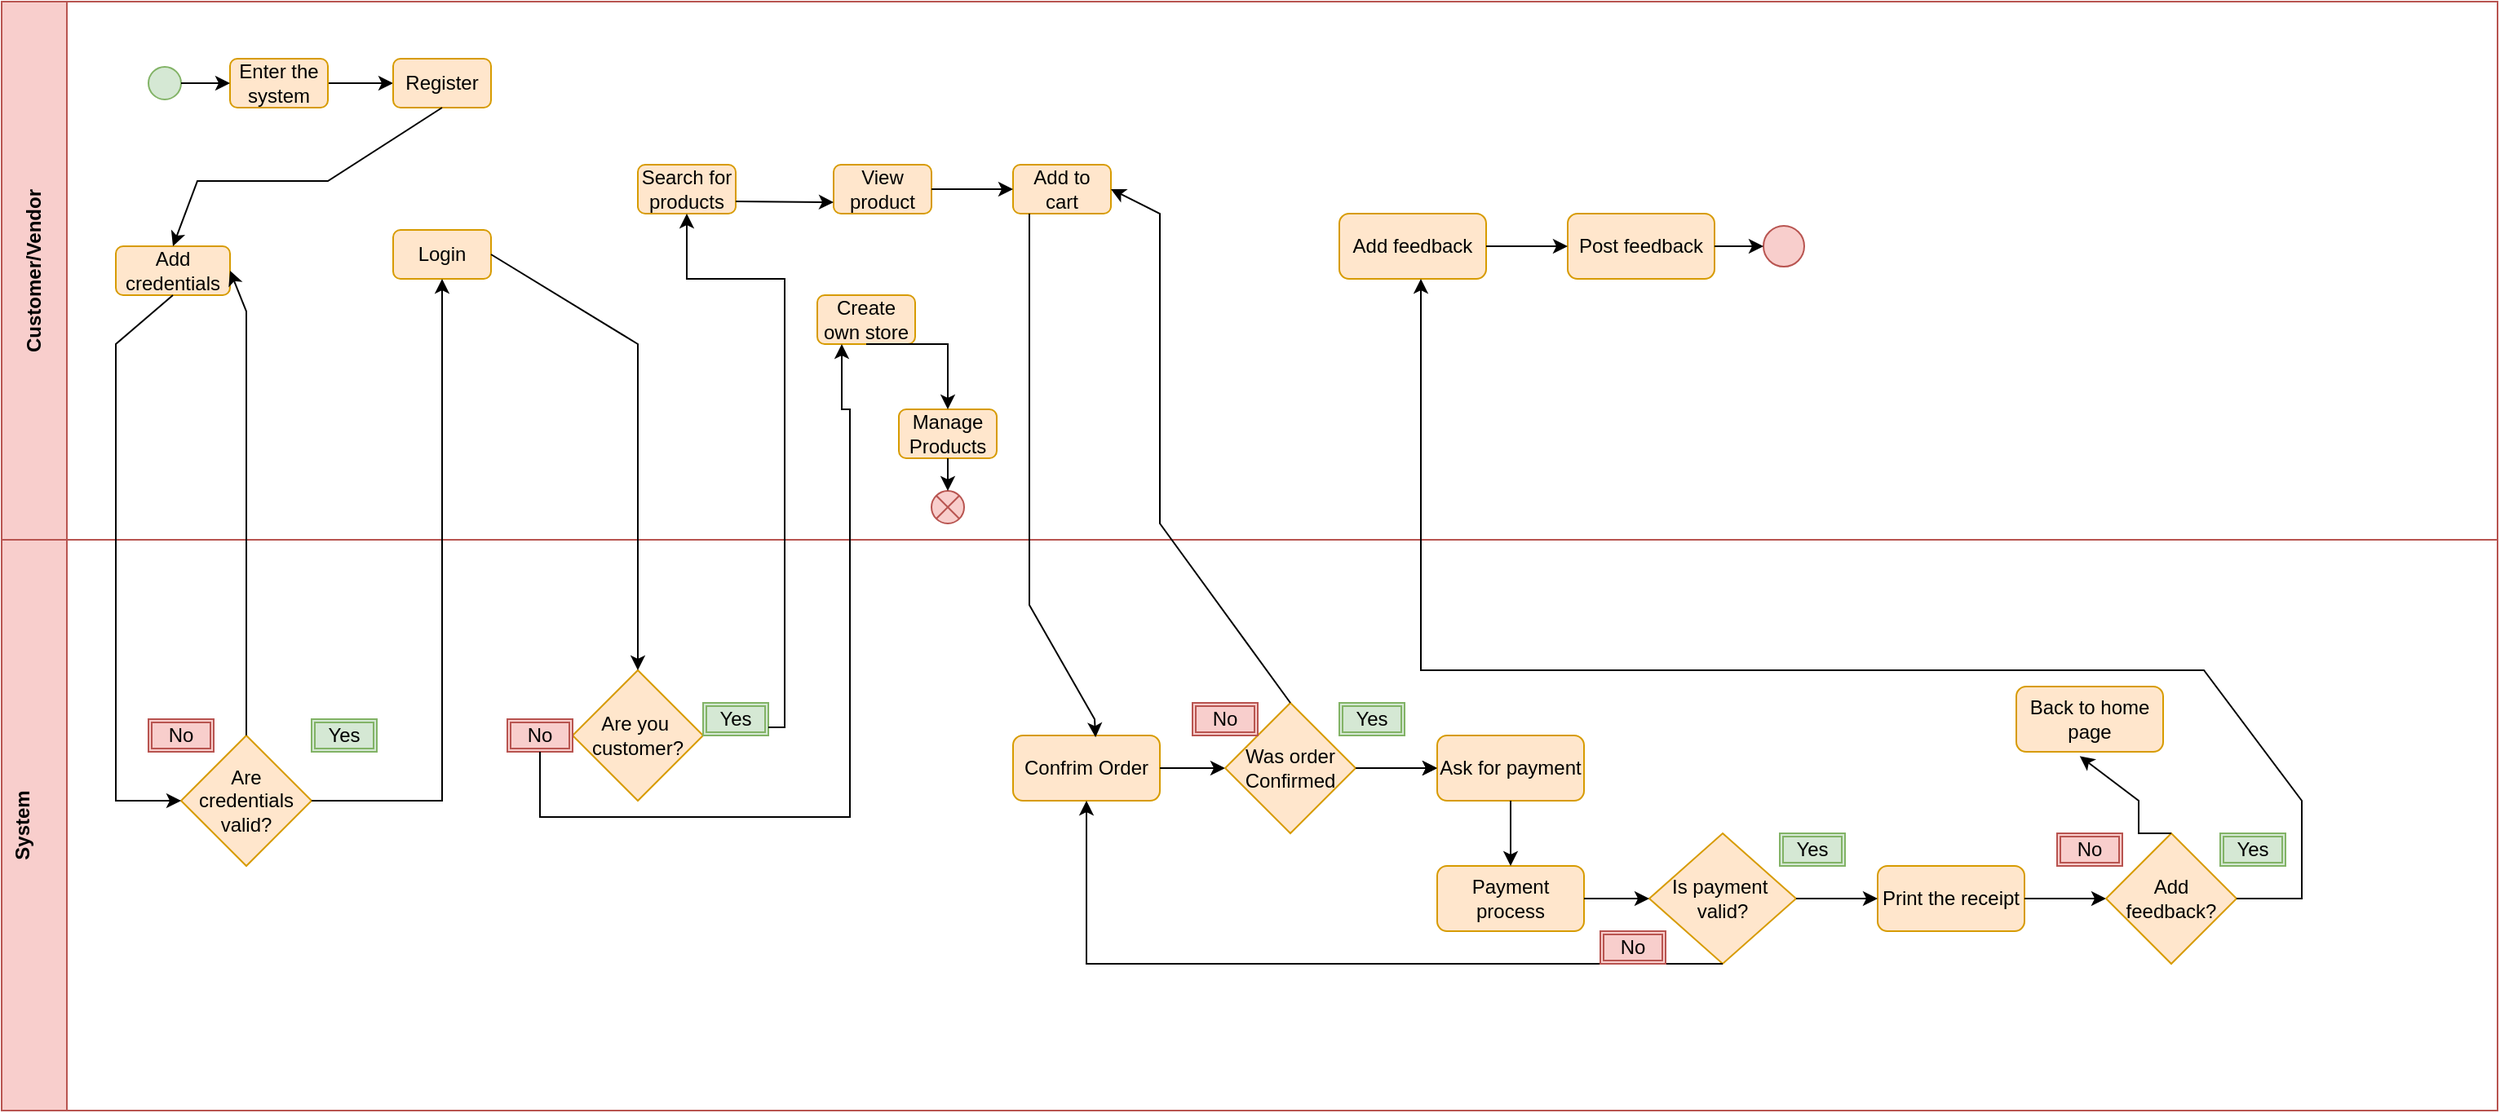<mxfile version="20.8.16" type="device"><diagram name="Page-1" id="TKSiNdN4WHzU6lkDu-Uy"><mxGraphModel dx="1293" dy="596" grid="1" gridSize="10" guides="1" tooltips="1" connect="1" arrows="1" fold="1" page="1" pageScale="1" pageWidth="850" pageHeight="1100" math="0" shadow="0"><root><mxCell id="0"/><mxCell id="1" parent="0"/><mxCell id="4DjwEqCMdelDKmvpuop5-2" value="" style="swimlane;horizontal=0;whiteSpace=wrap;html=1;startSize=40;fillColor=#f8cecc;strokeColor=#b85450;" parent="1" vertex="1"><mxGeometry x="130" y="350" width="1530" height="680" as="geometry"/></mxCell><mxCell id="4DjwEqCMdelDKmvpuop5-5" value="" style="ellipse;whiteSpace=wrap;html=1;aspect=fixed;fillColor=#d5e8d4;strokeColor=#82b366;" parent="4DjwEqCMdelDKmvpuop5-2" vertex="1"><mxGeometry x="90" y="40" width="20" height="20" as="geometry"/></mxCell><mxCell id="4DjwEqCMdelDKmvpuop5-11" value="" style="edgeStyle=orthogonalEdgeStyle;rounded=0;orthogonalLoop=1;jettySize=auto;html=1;" parent="4DjwEqCMdelDKmvpuop5-2" source="4DjwEqCMdelDKmvpuop5-8" target="4DjwEqCMdelDKmvpuop5-9" edge="1"><mxGeometry relative="1" as="geometry"/></mxCell><mxCell id="4DjwEqCMdelDKmvpuop5-8" value="Enter the system" style="rounded=1;whiteSpace=wrap;html=1;fillColor=#ffe6cc;strokeColor=#d79b00;" parent="4DjwEqCMdelDKmvpuop5-2" vertex="1"><mxGeometry x="140" y="35" width="60" height="30" as="geometry"/></mxCell><mxCell id="4DjwEqCMdelDKmvpuop5-7" value="" style="endArrow=classic;html=1;rounded=0;exitX=1;exitY=0.5;exitDx=0;exitDy=0;" parent="4DjwEqCMdelDKmvpuop5-2" source="4DjwEqCMdelDKmvpuop5-5" target="4DjwEqCMdelDKmvpuop5-8" edge="1"><mxGeometry width="50" height="50" relative="1" as="geometry"><mxPoint x="360" y="200" as="sourcePoint"/><mxPoint x="140" y="50" as="targetPoint"/></mxGeometry></mxCell><mxCell id="4DjwEqCMdelDKmvpuop5-9" value="Register" style="rounded=1;whiteSpace=wrap;html=1;fillColor=#ffe6cc;strokeColor=#d79b00;" parent="4DjwEqCMdelDKmvpuop5-2" vertex="1"><mxGeometry x="240" y="35" width="60" height="30" as="geometry"/></mxCell><mxCell id="4DjwEqCMdelDKmvpuop5-14" value="Add credentials&lt;br&gt;" style="rounded=1;whiteSpace=wrap;html=1;fillColor=#ffe6cc;strokeColor=#d79b00;" parent="4DjwEqCMdelDKmvpuop5-2" vertex="1"><mxGeometry x="70" y="150" width="70" height="30" as="geometry"/></mxCell><mxCell id="4DjwEqCMdelDKmvpuop5-17" value="" style="endArrow=classic;html=1;rounded=0;exitX=0.5;exitY=1;exitDx=0;exitDy=0;entryX=0.5;entryY=0;entryDx=0;entryDy=0;" parent="4DjwEqCMdelDKmvpuop5-2" source="4DjwEqCMdelDKmvpuop5-9" target="4DjwEqCMdelDKmvpuop5-14" edge="1"><mxGeometry width="50" height="50" relative="1" as="geometry"><mxPoint x="360" y="170" as="sourcePoint"/><mxPoint x="410" y="120" as="targetPoint"/><Array as="points"><mxPoint x="200" y="110"/><mxPoint x="120" y="110"/></Array></mxGeometry></mxCell><mxCell id="4DjwEqCMdelDKmvpuop5-4" value="System&lt;br&gt;&lt;br&gt;" style="swimlane;horizontal=0;whiteSpace=wrap;html=1;startSize=40;fillColor=#f8cecc;strokeColor=#b85450;" parent="4DjwEqCMdelDKmvpuop5-2" vertex="1"><mxGeometry y="330" width="1530" height="350" as="geometry"/></mxCell><mxCell id="4DjwEqCMdelDKmvpuop5-13" value="Are credentials valid?" style="rhombus;whiteSpace=wrap;html=1;fillColor=#ffe6cc;strokeColor=#d79b00;" parent="4DjwEqCMdelDKmvpuop5-4" vertex="1"><mxGeometry x="110" y="120" width="80" height="80" as="geometry"/></mxCell><mxCell id="4DjwEqCMdelDKmvpuop5-22" value="No" style="shape=ext;double=1;rounded=0;whiteSpace=wrap;html=1;fillColor=#f8cecc;strokeColor=#b85450;" parent="4DjwEqCMdelDKmvpuop5-4" vertex="1"><mxGeometry x="90" y="110" width="40" height="20" as="geometry"/></mxCell><mxCell id="4DjwEqCMdelDKmvpuop5-23" value="Yes" style="shape=ext;double=1;rounded=0;whiteSpace=wrap;html=1;fillColor=#d5e8d4;strokeColor=#82b366;" parent="4DjwEqCMdelDKmvpuop5-4" vertex="1"><mxGeometry x="190" y="110" width="40" height="20" as="geometry"/></mxCell><mxCell id="4DjwEqCMdelDKmvpuop5-29" value="Are you&amp;nbsp; customer?" style="rhombus;whiteSpace=wrap;html=1;fillColor=#ffe6cc;strokeColor=#d79b00;" parent="4DjwEqCMdelDKmvpuop5-4" vertex="1"><mxGeometry x="350" y="80" width="80" height="80" as="geometry"/></mxCell><mxCell id="4DjwEqCMdelDKmvpuop5-31" value="Yes" style="shape=ext;double=1;rounded=0;whiteSpace=wrap;html=1;fillColor=#d5e8d4;strokeColor=#82b366;" parent="4DjwEqCMdelDKmvpuop5-4" vertex="1"><mxGeometry x="430" y="100" width="40" height="20" as="geometry"/></mxCell><mxCell id="4DjwEqCMdelDKmvpuop5-32" value="No" style="shape=ext;double=1;rounded=0;whiteSpace=wrap;html=1;fillColor=#f8cecc;strokeColor=#b85450;" parent="4DjwEqCMdelDKmvpuop5-4" vertex="1"><mxGeometry x="310" y="110" width="40" height="20" as="geometry"/></mxCell><mxCell id="4DjwEqCMdelDKmvpuop5-44" value="Confrim Order" style="rounded=1;whiteSpace=wrap;html=1;fillColor=#ffe6cc;strokeColor=#d79b00;" parent="4DjwEqCMdelDKmvpuop5-4" vertex="1"><mxGeometry x="620" y="120" width="90" height="40" as="geometry"/></mxCell><mxCell id="4DjwEqCMdelDKmvpuop5-49" value="" style="endArrow=classic;html=1;rounded=0;exitX=1;exitY=0.5;exitDx=0;exitDy=0;entryX=0;entryY=0.5;entryDx=0;entryDy=0;" parent="4DjwEqCMdelDKmvpuop5-4" source="4DjwEqCMdelDKmvpuop5-44" edge="1"><mxGeometry width="50" height="50" relative="1" as="geometry"><mxPoint x="670" y="140" as="sourcePoint"/><mxPoint x="750" y="140" as="targetPoint"/></mxGeometry></mxCell><mxCell id="4DjwEqCMdelDKmvpuop5-50" value="Yes" style="shape=ext;double=1;rounded=0;whiteSpace=wrap;html=1;fillColor=#d5e8d4;strokeColor=#82b366;" parent="4DjwEqCMdelDKmvpuop5-4" vertex="1"><mxGeometry x="820" y="100" width="40" height="20" as="geometry"/></mxCell><mxCell id="4DjwEqCMdelDKmvpuop5-71" value="" style="edgeStyle=orthogonalEdgeStyle;rounded=0;orthogonalLoop=1;jettySize=auto;html=1;" parent="4DjwEqCMdelDKmvpuop5-4" source="4DjwEqCMdelDKmvpuop5-51" target="4DjwEqCMdelDKmvpuop5-56" edge="1"><mxGeometry relative="1" as="geometry"/></mxCell><mxCell id="4DjwEqCMdelDKmvpuop5-51" value="Was order Confirmed" style="rhombus;whiteSpace=wrap;html=1;fillColor=#ffe6cc;strokeColor=#d79b00;" parent="4DjwEqCMdelDKmvpuop5-4" vertex="1"><mxGeometry x="750" y="100" width="80" height="80" as="geometry"/></mxCell><mxCell id="4DjwEqCMdelDKmvpuop5-52" value="No" style="shape=ext;double=1;rounded=0;whiteSpace=wrap;html=1;fillColor=#f8cecc;strokeColor=#b85450;" parent="4DjwEqCMdelDKmvpuop5-4" vertex="1"><mxGeometry x="730" y="100" width="40" height="20" as="geometry"/></mxCell><mxCell id="4DjwEqCMdelDKmvpuop5-56" value="Ask for payment" style="rounded=1;whiteSpace=wrap;html=1;fillColor=#ffe6cc;strokeColor=#d79b00;" parent="4DjwEqCMdelDKmvpuop5-4" vertex="1"><mxGeometry x="880" y="120" width="90" height="40" as="geometry"/></mxCell><mxCell id="4DjwEqCMdelDKmvpuop5-58" value="Is payment&amp;nbsp; valid?" style="rhombus;whiteSpace=wrap;html=1;fillColor=#ffe6cc;strokeColor=#d79b00;" parent="4DjwEqCMdelDKmvpuop5-4" vertex="1"><mxGeometry x="1010" y="180" width="90" height="80" as="geometry"/></mxCell><mxCell id="4DjwEqCMdelDKmvpuop5-60" value="No" style="shape=ext;double=1;rounded=0;whiteSpace=wrap;html=1;fillColor=#f8cecc;strokeColor=#b85450;" parent="4DjwEqCMdelDKmvpuop5-4" vertex="1"><mxGeometry x="1260" y="180" width="40" height="20" as="geometry"/></mxCell><mxCell id="4DjwEqCMdelDKmvpuop5-61" value="Yes" style="shape=ext;double=1;rounded=0;whiteSpace=wrap;html=1;fillColor=#d5e8d4;strokeColor=#82b366;" parent="4DjwEqCMdelDKmvpuop5-4" vertex="1"><mxGeometry x="1090" y="180" width="40" height="20" as="geometry"/></mxCell><mxCell id="4DjwEqCMdelDKmvpuop5-63" value="Payment process" style="rounded=1;whiteSpace=wrap;html=1;fillColor=#ffe6cc;strokeColor=#d79b00;" parent="4DjwEqCMdelDKmvpuop5-4" vertex="1"><mxGeometry x="880" y="200" width="90" height="40" as="geometry"/></mxCell><mxCell id="4DjwEqCMdelDKmvpuop5-66" value="" style="endArrow=classic;html=1;rounded=0;exitX=0.5;exitY=1;exitDx=0;exitDy=0;entryX=0.5;entryY=0;entryDx=0;entryDy=0;" parent="4DjwEqCMdelDKmvpuop5-4" source="4DjwEqCMdelDKmvpuop5-56" target="4DjwEqCMdelDKmvpuop5-63" edge="1"><mxGeometry width="50" height="50" relative="1" as="geometry"><mxPoint x="860" y="140" as="sourcePoint"/><mxPoint x="910" y="90" as="targetPoint"/></mxGeometry></mxCell><mxCell id="4DjwEqCMdelDKmvpuop5-68" value="" style="endArrow=classic;html=1;rounded=0;exitX=1;exitY=0.5;exitDx=0;exitDy=0;entryX=0;entryY=0.5;entryDx=0;entryDy=0;" parent="4DjwEqCMdelDKmvpuop5-4" source="4DjwEqCMdelDKmvpuop5-63" target="4DjwEqCMdelDKmvpuop5-58" edge="1"><mxGeometry width="50" height="50" relative="1" as="geometry"><mxPoint x="860" y="130" as="sourcePoint"/><mxPoint x="910" y="80" as="targetPoint"/></mxGeometry></mxCell><mxCell id="4DjwEqCMdelDKmvpuop5-72" value="" style="endArrow=classic;html=1;rounded=0;exitX=0.5;exitY=1;exitDx=0;exitDy=0;entryX=0.5;entryY=1;entryDx=0;entryDy=0;" parent="4DjwEqCMdelDKmvpuop5-4" source="4DjwEqCMdelDKmvpuop5-58" target="4DjwEqCMdelDKmvpuop5-44" edge="1"><mxGeometry width="50" height="50" relative="1" as="geometry"><mxPoint x="830" y="150" as="sourcePoint"/><mxPoint x="880" y="100" as="targetPoint"/><Array as="points"><mxPoint x="665" y="260"/></Array></mxGeometry></mxCell><mxCell id="4DjwEqCMdelDKmvpuop5-74" value="Print the receipt" style="rounded=1;whiteSpace=wrap;html=1;fillColor=#ffe6cc;strokeColor=#d79b00;" parent="4DjwEqCMdelDKmvpuop5-4" vertex="1"><mxGeometry x="1150" y="200" width="90" height="40" as="geometry"/></mxCell><mxCell id="4DjwEqCMdelDKmvpuop5-78" value="" style="endArrow=classic;html=1;rounded=0;exitX=1;exitY=0.5;exitDx=0;exitDy=0;entryX=0;entryY=0.5;entryDx=0;entryDy=0;" parent="4DjwEqCMdelDKmvpuop5-4" source="4DjwEqCMdelDKmvpuop5-74" edge="1"><mxGeometry width="50" height="50" relative="1" as="geometry"><mxPoint x="1090" y="160" as="sourcePoint"/><mxPoint x="1290" y="220" as="targetPoint"/></mxGeometry></mxCell><mxCell id="4DjwEqCMdelDKmvpuop5-79" value="Add feedback?" style="rhombus;whiteSpace=wrap;html=1;fillColor=#ffe6cc;strokeColor=#d79b00;" parent="4DjwEqCMdelDKmvpuop5-4" vertex="1"><mxGeometry x="1290" y="180" width="80" height="80" as="geometry"/></mxCell><mxCell id="4DjwEqCMdelDKmvpuop5-129" value="No" style="shape=ext;double=1;rounded=0;whiteSpace=wrap;html=1;fillColor=#f8cecc;strokeColor=#b85450;" parent="4DjwEqCMdelDKmvpuop5-4" vertex="1"><mxGeometry x="980" y="240" width="40" height="20" as="geometry"/></mxCell><mxCell id="4DjwEqCMdelDKmvpuop5-80" value="Yes" style="shape=ext;double=1;rounded=0;whiteSpace=wrap;html=1;fillColor=#d5e8d4;strokeColor=#82b366;" parent="4DjwEqCMdelDKmvpuop5-4" vertex="1"><mxGeometry x="1360" y="180" width="40" height="20" as="geometry"/></mxCell><mxCell id="4DjwEqCMdelDKmvpuop5-133" value="Back to home page" style="rounded=1;whiteSpace=wrap;html=1;fillColor=#ffe6cc;strokeColor=#d79b00;" parent="4DjwEqCMdelDKmvpuop5-4" vertex="1"><mxGeometry x="1235" y="90" width="90" height="40" as="geometry"/></mxCell><mxCell id="4DjwEqCMdelDKmvpuop5-134" value="" style="endArrow=classic;html=1;rounded=0;exitX=0.5;exitY=0;exitDx=0;exitDy=0;entryX=0.432;entryY=1.067;entryDx=0;entryDy=0;entryPerimeter=0;" parent="4DjwEqCMdelDKmvpuop5-4" source="4DjwEqCMdelDKmvpuop5-79" target="4DjwEqCMdelDKmvpuop5-133" edge="1"><mxGeometry width="50" height="50" relative="1" as="geometry"><mxPoint x="1250" y="170" as="sourcePoint"/><mxPoint x="1300" y="120" as="targetPoint"/><Array as="points"><mxPoint x="1310" y="180"/><mxPoint x="1310" y="160"/></Array></mxGeometry></mxCell><mxCell id="4DjwEqCMdelDKmvpuop5-19" value="" style="endArrow=classic;html=1;rounded=0;entryX=0;entryY=0.5;entryDx=0;entryDy=0;exitX=0.5;exitY=1;exitDx=0;exitDy=0;" parent="4DjwEqCMdelDKmvpuop5-2" source="4DjwEqCMdelDKmvpuop5-14" target="4DjwEqCMdelDKmvpuop5-13" edge="1"><mxGeometry width="50" height="50" relative="1" as="geometry"><mxPoint x="370" y="240" as="sourcePoint"/><mxPoint x="420" y="190" as="targetPoint"/><Array as="points"><mxPoint x="70" y="210"/><mxPoint x="70" y="250"/><mxPoint x="70" y="490"/></Array></mxGeometry></mxCell><mxCell id="4DjwEqCMdelDKmvpuop5-20" value="" style="endArrow=classic;html=1;rounded=0;exitX=0.5;exitY=0;exitDx=0;exitDy=0;entryX=1;entryY=0.5;entryDx=0;entryDy=0;" parent="4DjwEqCMdelDKmvpuop5-2" source="4DjwEqCMdelDKmvpuop5-13" target="4DjwEqCMdelDKmvpuop5-14" edge="1"><mxGeometry width="50" height="50" relative="1" as="geometry"><mxPoint x="370" y="240" as="sourcePoint"/><mxPoint x="420" y="190" as="targetPoint"/><Array as="points"><mxPoint x="150" y="210"/><mxPoint x="150" y="190"/></Array></mxGeometry></mxCell><mxCell id="4DjwEqCMdelDKmvpuop5-26" value="Login" style="rounded=1;whiteSpace=wrap;html=1;fillColor=#ffe6cc;strokeColor=#d79b00;" parent="4DjwEqCMdelDKmvpuop5-2" vertex="1"><mxGeometry x="240" y="140" width="60" height="30" as="geometry"/></mxCell><mxCell id="4DjwEqCMdelDKmvpuop5-27" value="" style="endArrow=classic;html=1;rounded=0;exitX=1;exitY=0.5;exitDx=0;exitDy=0;entryX=0.5;entryY=1;entryDx=0;entryDy=0;" parent="4DjwEqCMdelDKmvpuop5-2" source="4DjwEqCMdelDKmvpuop5-13" target="4DjwEqCMdelDKmvpuop5-26" edge="1"><mxGeometry width="50" height="50" relative="1" as="geometry"><mxPoint x="340" y="300" as="sourcePoint"/><mxPoint x="390" y="250" as="targetPoint"/><Array as="points"><mxPoint x="270" y="490"/></Array></mxGeometry></mxCell><mxCell id="4DjwEqCMdelDKmvpuop5-30" value="" style="endArrow=classic;html=1;rounded=0;exitX=1;exitY=0.5;exitDx=0;exitDy=0;entryX=0.5;entryY=0;entryDx=0;entryDy=0;" parent="4DjwEqCMdelDKmvpuop5-2" source="4DjwEqCMdelDKmvpuop5-26" target="4DjwEqCMdelDKmvpuop5-29" edge="1"><mxGeometry width="50" height="50" relative="1" as="geometry"><mxPoint x="370" y="310" as="sourcePoint"/><mxPoint x="420" y="260" as="targetPoint"/><Array as="points"><mxPoint x="390" y="210"/></Array></mxGeometry></mxCell><mxCell id="4DjwEqCMdelDKmvpuop5-34" value="Search for products" style="rounded=1;whiteSpace=wrap;html=1;fillColor=#ffe6cc;strokeColor=#d79b00;" parent="4DjwEqCMdelDKmvpuop5-2" vertex="1"><mxGeometry x="390" y="100" width="60" height="30" as="geometry"/></mxCell><mxCell id="4DjwEqCMdelDKmvpuop5-36" value="Create own store" style="rounded=1;whiteSpace=wrap;html=1;fillColor=#ffe6cc;strokeColor=#d79b00;" parent="4DjwEqCMdelDKmvpuop5-2" vertex="1"><mxGeometry x="500" y="180" width="60" height="30" as="geometry"/></mxCell><mxCell id="4DjwEqCMdelDKmvpuop5-38" value="Add to cart" style="rounded=1;whiteSpace=wrap;html=1;fillColor=#ffe6cc;strokeColor=#d79b00;" parent="4DjwEqCMdelDKmvpuop5-2" vertex="1"><mxGeometry x="620" y="100" width="60" height="30" as="geometry"/></mxCell><mxCell id="4DjwEqCMdelDKmvpuop5-37" value="View product" style="rounded=1;whiteSpace=wrap;html=1;fillColor=#ffe6cc;strokeColor=#d79b00;" parent="4DjwEqCMdelDKmvpuop5-2" vertex="1"><mxGeometry x="510" y="100" width="60" height="30" as="geometry"/></mxCell><mxCell id="4DjwEqCMdelDKmvpuop5-33" style="edgeStyle=orthogonalEdgeStyle;rounded=0;orthogonalLoop=1;jettySize=auto;html=1;exitX=1;exitY=0.75;exitDx=0;exitDy=0;entryX=0.5;entryY=1;entryDx=0;entryDy=0;" parent="4DjwEqCMdelDKmvpuop5-2" source="4DjwEqCMdelDKmvpuop5-31" target="4DjwEqCMdelDKmvpuop5-34" edge="1"><mxGeometry relative="1" as="geometry"><mxPoint x="500" y="210" as="targetPoint"/><Array as="points"><mxPoint x="480" y="445"/><mxPoint x="480" y="170"/><mxPoint x="420" y="170"/></Array></mxGeometry></mxCell><mxCell id="4DjwEqCMdelDKmvpuop5-41" value="" style="endArrow=classic;html=1;rounded=0;exitX=1;exitY=0.75;exitDx=0;exitDy=0;" parent="4DjwEqCMdelDKmvpuop5-2" source="4DjwEqCMdelDKmvpuop5-34" edge="1"><mxGeometry width="50" height="50" relative="1" as="geometry"><mxPoint x="550" y="240" as="sourcePoint"/><mxPoint x="510" y="123" as="targetPoint"/><Array as="points"/></mxGeometry></mxCell><mxCell id="4DjwEqCMdelDKmvpuop5-43" value="" style="endArrow=classic;html=1;rounded=0;exitX=1;exitY=0.5;exitDx=0;exitDy=0;" parent="4DjwEqCMdelDKmvpuop5-2" source="4DjwEqCMdelDKmvpuop5-37" edge="1"><mxGeometry width="50" height="50" relative="1" as="geometry"><mxPoint x="620" y="114.6" as="sourcePoint"/><mxPoint x="620" y="115" as="targetPoint"/></mxGeometry></mxCell><mxCell id="4DjwEqCMdelDKmvpuop5-45" value="" style="endArrow=classic;html=1;rounded=0;entryX=0.562;entryY=0.029;entryDx=0;entryDy=0;entryPerimeter=0;" parent="4DjwEqCMdelDKmvpuop5-2" target="4DjwEqCMdelDKmvpuop5-44" edge="1"><mxGeometry width="50" height="50" relative="1" as="geometry"><mxPoint x="630" y="130" as="sourcePoint"/><mxPoint x="570" y="280" as="targetPoint"/><Array as="points"><mxPoint x="630" y="170"/><mxPoint x="630" y="290"/><mxPoint x="630" y="370"/><mxPoint x="670" y="440"/></Array></mxGeometry></mxCell><mxCell id="4DjwEqCMdelDKmvpuop5-54" value="" style="endArrow=classic;html=1;rounded=0;exitX=0.5;exitY=0;exitDx=0;exitDy=0;entryX=1;entryY=0.5;entryDx=0;entryDy=0;" parent="4DjwEqCMdelDKmvpuop5-2" source="4DjwEqCMdelDKmvpuop5-51" target="4DjwEqCMdelDKmvpuop5-38" edge="1"><mxGeometry width="50" height="50" relative="1" as="geometry"><mxPoint x="710" y="390" as="sourcePoint"/><mxPoint x="760" y="340" as="targetPoint"/><Array as="points"><mxPoint x="710" y="320"/><mxPoint x="710" y="170"/><mxPoint x="710" y="130"/></Array></mxGeometry></mxCell><mxCell id="4DjwEqCMdelDKmvpuop5-35" style="edgeStyle=orthogonalEdgeStyle;rounded=0;orthogonalLoop=1;jettySize=auto;html=1;entryX=0.25;entryY=1;entryDx=0;entryDy=0;" parent="4DjwEqCMdelDKmvpuop5-2" source="4DjwEqCMdelDKmvpuop5-32" target="4DjwEqCMdelDKmvpuop5-36" edge="1"><mxGeometry relative="1" as="geometry"><mxPoint x="570" y="240.37" as="targetPoint"/><Array as="points"><mxPoint x="330" y="500"/><mxPoint x="520" y="500"/><mxPoint x="520" y="250"/><mxPoint x="515" y="250"/></Array></mxGeometry></mxCell><mxCell id="4DjwEqCMdelDKmvpuop5-75" value="&lt;b&gt;Customer/Vendor&lt;/b&gt;" style="text;html=1;strokeColor=none;fillColor=none;align=center;verticalAlign=middle;whiteSpace=wrap;rounded=0;rotation=-90;" parent="4DjwEqCMdelDKmvpuop5-2" vertex="1"><mxGeometry x="-10" y="150" width="60" height="30" as="geometry"/></mxCell><mxCell id="4DjwEqCMdelDKmvpuop5-164" value="Add feedback" style="rounded=1;whiteSpace=wrap;html=1;fillColor=#ffe6cc;strokeColor=#d79b00;" parent="4DjwEqCMdelDKmvpuop5-2" vertex="1"><mxGeometry x="820" y="130" width="90" height="40" as="geometry"/></mxCell><mxCell id="4DjwEqCMdelDKmvpuop5-165" value="Post feedback" style="rounded=1;whiteSpace=wrap;html=1;fillColor=#ffe6cc;strokeColor=#d79b00;" parent="4DjwEqCMdelDKmvpuop5-2" vertex="1"><mxGeometry x="960" y="130" width="90" height="40" as="geometry"/></mxCell><mxCell id="4DjwEqCMdelDKmvpuop5-166" value="" style="endArrow=classic;html=1;rounded=0;exitX=1;exitY=0.5;exitDx=0;exitDy=0;entryX=0;entryY=0.5;entryDx=0;entryDy=0;" parent="4DjwEqCMdelDKmvpuop5-2" source="4DjwEqCMdelDKmvpuop5-164" target="4DjwEqCMdelDKmvpuop5-165" edge="1"><mxGeometry width="50" height="50" relative="1" as="geometry"><mxPoint x="1000" y="190" as="sourcePoint"/><mxPoint x="1050" y="140" as="targetPoint"/></mxGeometry></mxCell><mxCell id="4DjwEqCMdelDKmvpuop5-168" value="" style="ellipse;whiteSpace=wrap;html=1;aspect=fixed;fillColor=#f8cecc;strokeColor=#b85450;" parent="4DjwEqCMdelDKmvpuop5-2" vertex="1"><mxGeometry x="1080" y="137.5" width="25" height="25" as="geometry"/></mxCell><mxCell id="4DjwEqCMdelDKmvpuop5-167" value="" style="endArrow=classic;html=1;rounded=0;exitX=1;exitY=0.5;exitDx=0;exitDy=0;" parent="4DjwEqCMdelDKmvpuop5-2" source="4DjwEqCMdelDKmvpuop5-165" target="4DjwEqCMdelDKmvpuop5-168" edge="1"><mxGeometry width="50" height="50" relative="1" as="geometry"><mxPoint x="1010" y="190" as="sourcePoint"/><mxPoint x="1110" y="150" as="targetPoint"/></mxGeometry></mxCell><mxCell id="4DjwEqCMdelDKmvpuop5-169" value="Manage Products" style="rounded=1;whiteSpace=wrap;html=1;fillColor=#ffe6cc;strokeColor=#d79b00;" parent="4DjwEqCMdelDKmvpuop5-2" vertex="1"><mxGeometry x="550" y="250" width="60" height="30" as="geometry"/></mxCell><mxCell id="4DjwEqCMdelDKmvpuop5-170" value="" style="endArrow=classic;html=1;rounded=0;exitX=0.5;exitY=1;exitDx=0;exitDy=0;entryX=0.5;entryY=0;entryDx=0;entryDy=0;" parent="4DjwEqCMdelDKmvpuop5-2" source="4DjwEqCMdelDKmvpuop5-36" target="4DjwEqCMdelDKmvpuop5-169" edge="1"><mxGeometry width="50" height="50" relative="1" as="geometry"><mxPoint x="630" y="310" as="sourcePoint"/><mxPoint x="680" y="260" as="targetPoint"/><Array as="points"><mxPoint x="580" y="210"/></Array></mxGeometry></mxCell><mxCell id="4DjwEqCMdelDKmvpuop5-173" value="" style="shape=sumEllipse;perimeter=ellipsePerimeter;html=1;backgroundOutline=1;fillColor=#f8cecc;strokeColor=#b85450;" parent="4DjwEqCMdelDKmvpuop5-2" vertex="1"><mxGeometry x="570" y="300" width="20" height="20" as="geometry"/></mxCell><mxCell id="4DjwEqCMdelDKmvpuop5-57" value="" style="endArrow=classic;html=1;rounded=0;entryX=0;entryY=0.5;entryDx=0;entryDy=0;" parent="1" target="4DjwEqCMdelDKmvpuop5-56" edge="1"><mxGeometry width="50" height="50" relative="1" as="geometry"><mxPoint x="960" y="820" as="sourcePoint"/><mxPoint x="920" y="820" as="targetPoint"/><Array as="points"/></mxGeometry></mxCell><mxCell id="4DjwEqCMdelDKmvpuop5-73" value="" style="endArrow=classic;html=1;rounded=0;exitX=1;exitY=0.5;exitDx=0;exitDy=0;" parent="1" source="4DjwEqCMdelDKmvpuop5-58" edge="1"><mxGeometry width="50" height="50" relative="1" as="geometry"><mxPoint x="960" y="830" as="sourcePoint"/><mxPoint x="1280" y="900" as="targetPoint"/></mxGeometry></mxCell><mxCell id="4DjwEqCMdelDKmvpuop5-135" value="" style="endArrow=classic;html=1;rounded=0;exitX=1;exitY=0.5;exitDx=0;exitDy=0;" parent="1" source="4DjwEqCMdelDKmvpuop5-79" edge="1"><mxGeometry width="50" height="50" relative="1" as="geometry"><mxPoint x="1380" y="850" as="sourcePoint"/><mxPoint x="1000" y="520" as="targetPoint"/><Array as="points"><mxPoint x="1540" y="900"/><mxPoint x="1540" y="840"/><mxPoint x="1480" y="760"/><mxPoint x="1160" y="760"/><mxPoint x="1000" y="760"/><mxPoint x="1000" y="590"/></Array></mxGeometry></mxCell><mxCell id="4DjwEqCMdelDKmvpuop5-174" value="" style="endArrow=classic;html=1;rounded=0;entryX=0.5;entryY=0;entryDx=0;entryDy=0;" parent="1" target="4DjwEqCMdelDKmvpuop5-173" edge="1"><mxGeometry width="50" height="50" relative="1" as="geometry"><mxPoint x="710" y="630" as="sourcePoint"/><mxPoint x="760" y="580" as="targetPoint"/></mxGeometry></mxCell></root></mxGraphModel></diagram></mxfile>